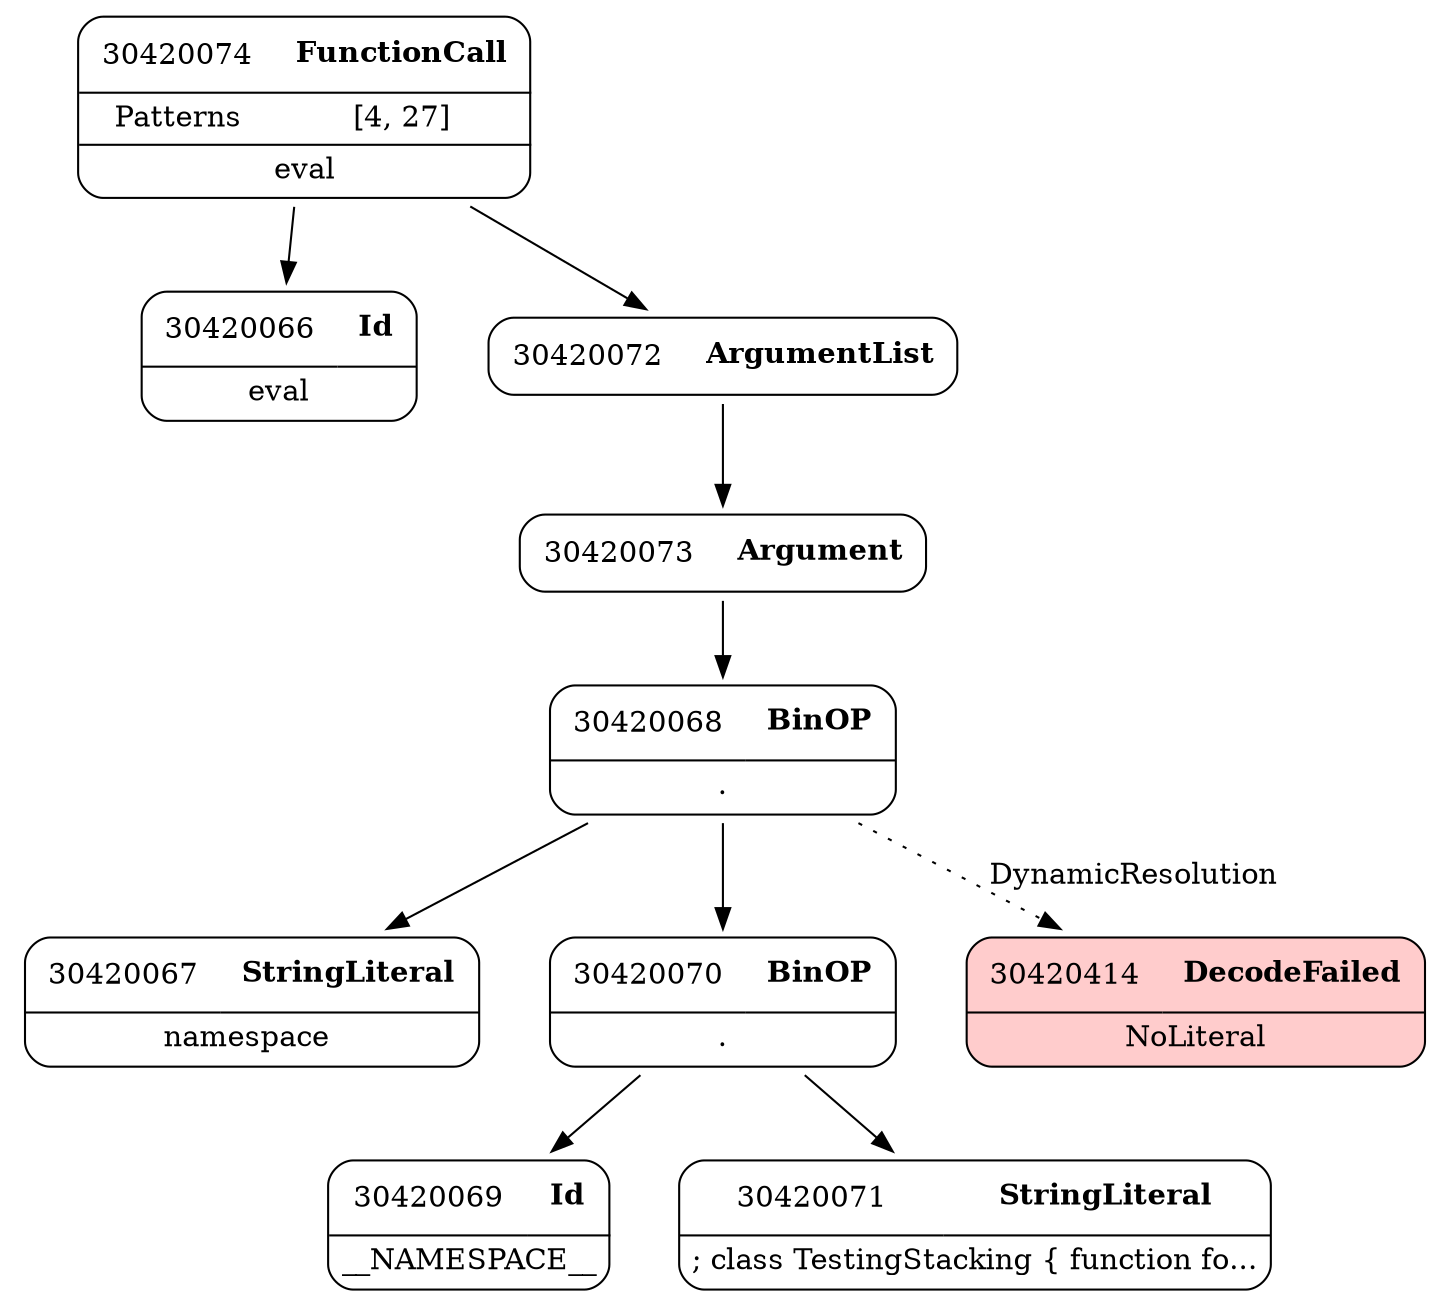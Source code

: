 digraph ast {
node [shape=none];
30420066 [label=<<TABLE border='1' cellspacing='0' cellpadding='10' style='rounded' ><TR><TD border='0'>30420066</TD><TD border='0'><B>Id</B></TD></TR><HR/><TR><TD border='0' cellpadding='5' colspan='2'>eval</TD></TR></TABLE>>];
30420067 [label=<<TABLE border='1' cellspacing='0' cellpadding='10' style='rounded' ><TR><TD border='0'>30420067</TD><TD border='0'><B>StringLiteral</B></TD></TR><HR/><TR><TD border='0' cellpadding='5' colspan='2'>namespace </TD></TR></TABLE>>];
30420068 [label=<<TABLE border='1' cellspacing='0' cellpadding='10' style='rounded' ><TR><TD border='0'>30420068</TD><TD border='0'><B>BinOP</B></TD></TR><HR/><TR><TD border='0' cellpadding='5' colspan='2'>.</TD></TR></TABLE>>];
30420068 -> 30420067 [weight=2];
30420068 -> 30420070 [weight=2];
30420068 -> 30420414 [style=dotted,label=DynamicResolution];
30420069 [label=<<TABLE border='1' cellspacing='0' cellpadding='10' style='rounded' ><TR><TD border='0'>30420069</TD><TD border='0'><B>Id</B></TD></TR><HR/><TR><TD border='0' cellpadding='5' colspan='2'>__NAMESPACE__</TD></TR></TABLE>>];
30420070 [label=<<TABLE border='1' cellspacing='0' cellpadding='10' style='rounded' ><TR><TD border='0'>30420070</TD><TD border='0'><B>BinOP</B></TD></TR><HR/><TR><TD border='0' cellpadding='5' colspan='2'>.</TD></TR></TABLE>>];
30420070 -> 30420069 [weight=2];
30420070 -> 30420071 [weight=2];
30420071 [label=<<TABLE border='1' cellspacing='0' cellpadding='10' style='rounded' ><TR><TD border='0'>30420071</TD><TD border='0'><B>StringLiteral</B></TD></TR><HR/><TR><TD border='0' cellpadding='5' colspan='2'>; class TestingStacking { function fo...</TD></TR></TABLE>>];
30420072 [label=<<TABLE border='1' cellspacing='0' cellpadding='10' style='rounded' ><TR><TD border='0'>30420072</TD><TD border='0'><B>ArgumentList</B></TD></TR></TABLE>>];
30420072 -> 30420073 [weight=2];
30420073 [label=<<TABLE border='1' cellspacing='0' cellpadding='10' style='rounded' ><TR><TD border='0'>30420073</TD><TD border='0'><B>Argument</B></TD></TR></TABLE>>];
30420073 -> 30420068 [weight=2];
30420074 [label=<<TABLE border='1' cellspacing='0' cellpadding='10' style='rounded' ><TR><TD border='0'>30420074</TD><TD border='0'><B>FunctionCall</B></TD></TR><HR/><TR><TD border='0' cellpadding='5'>Patterns</TD><TD border='0' cellpadding='5'>[4, 27]</TD></TR><HR/><TR><TD border='0' cellpadding='5' colspan='2'>eval</TD></TR></TABLE>>];
30420074 -> 30420066 [weight=2];
30420074 -> 30420072 [weight=2];
30420414 [label=<<TABLE border='1' cellspacing='0' cellpadding='10' style='rounded' bgcolor='#FFCCCC' ><TR><TD border='0'>30420414</TD><TD border='0'><B>DecodeFailed</B></TD></TR><HR/><TR><TD border='0' cellpadding='5' colspan='2'>NoLiteral</TD></TR></TABLE>>];
}
